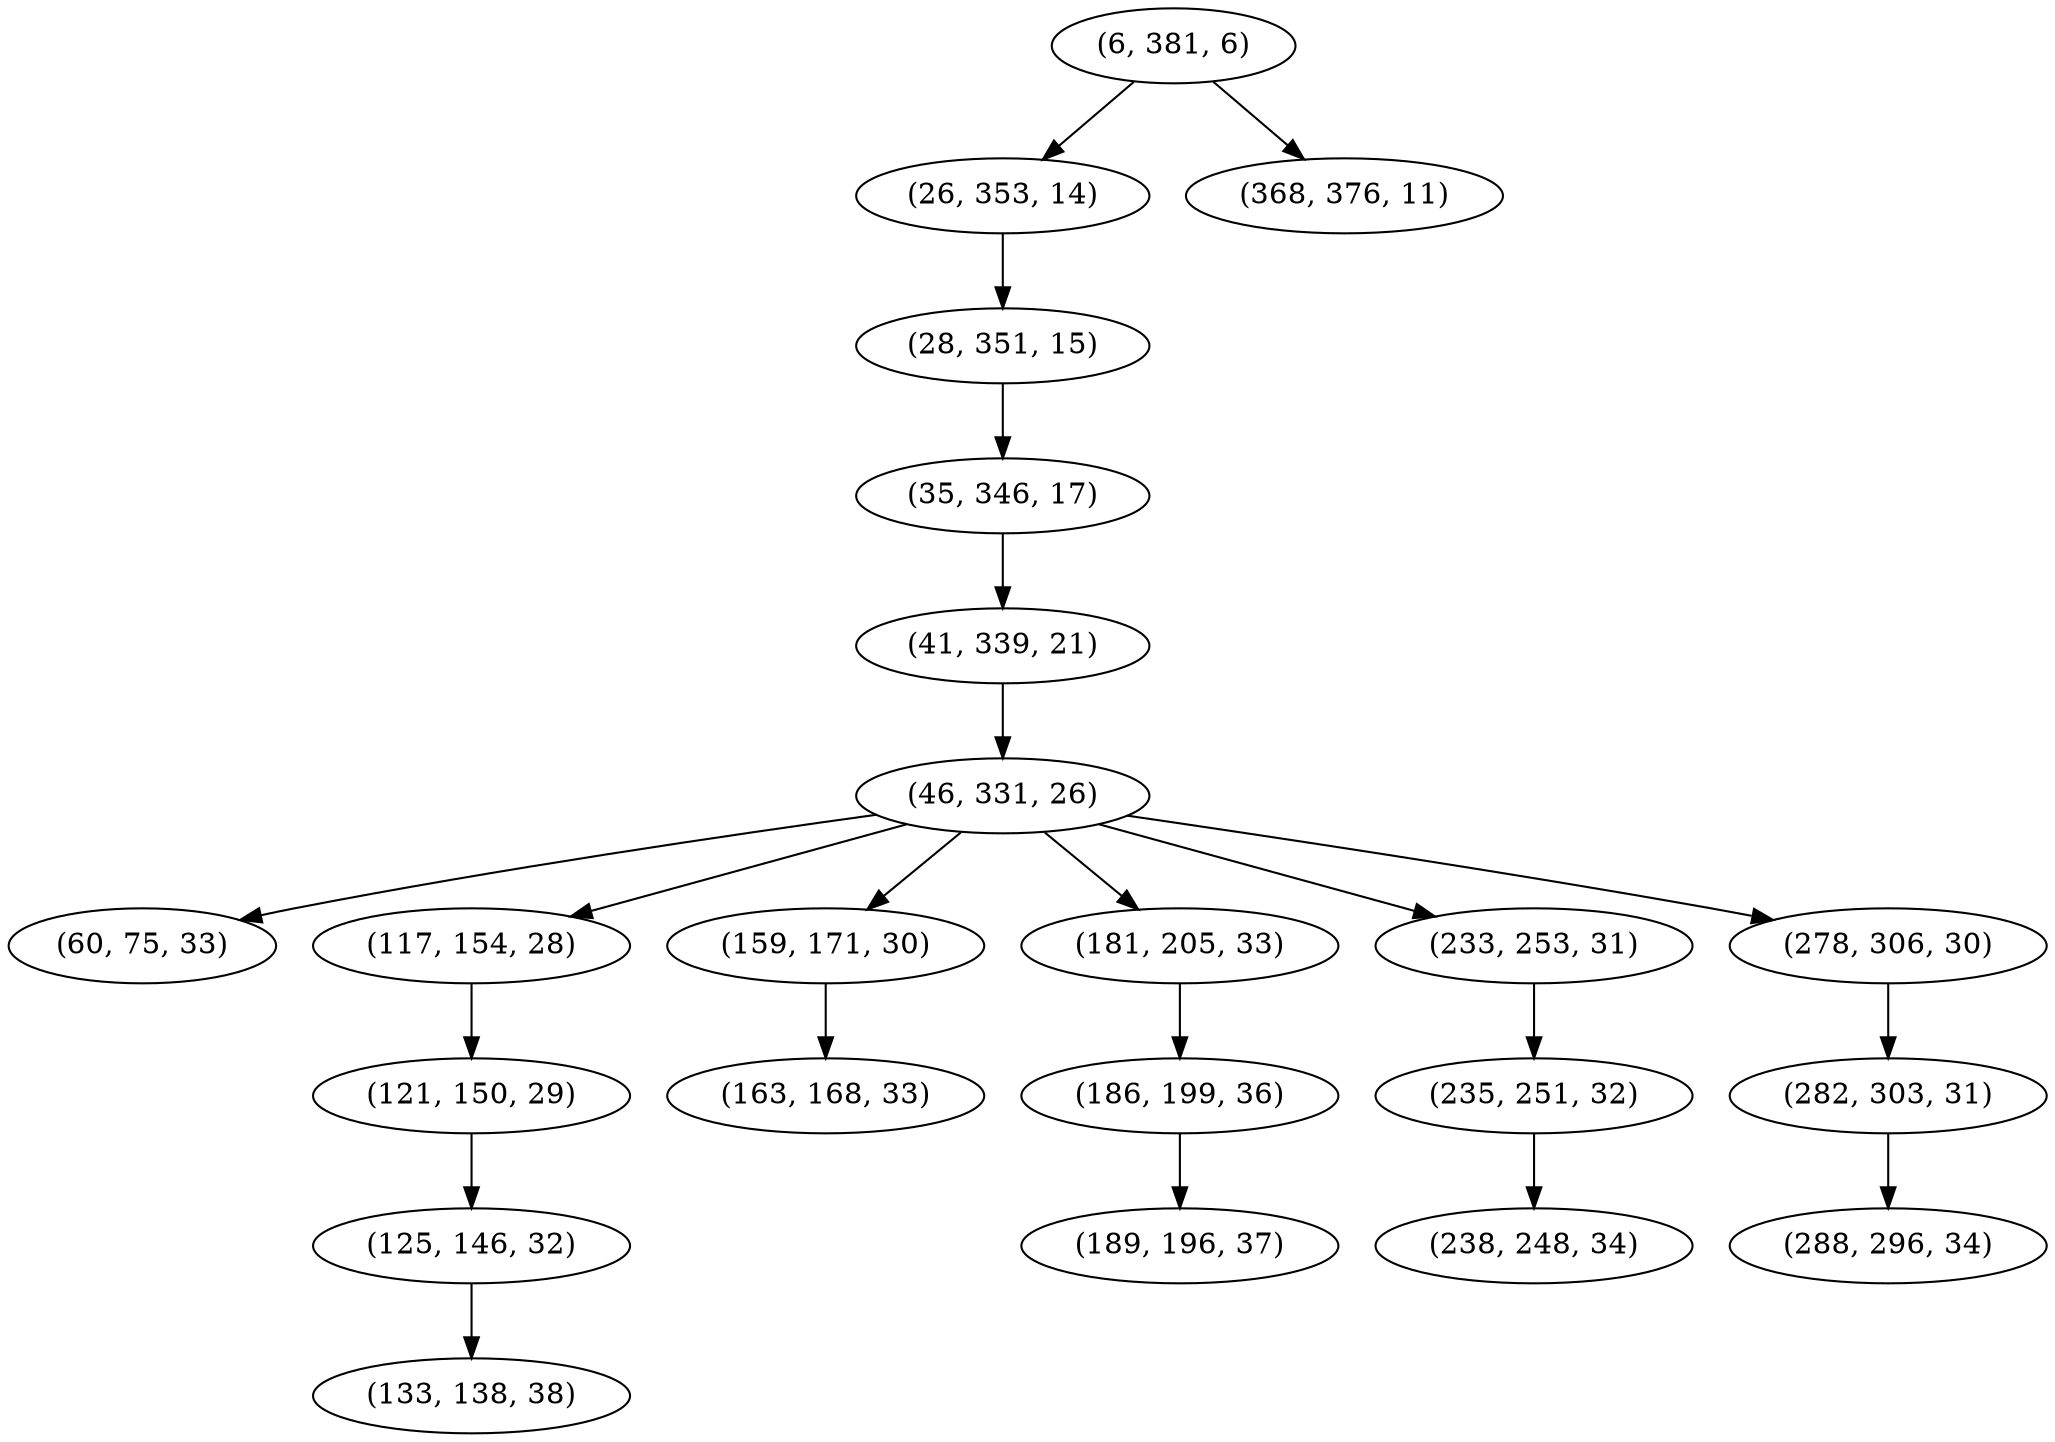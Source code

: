 digraph tree {
    "(6, 381, 6)";
    "(26, 353, 14)";
    "(28, 351, 15)";
    "(35, 346, 17)";
    "(41, 339, 21)";
    "(46, 331, 26)";
    "(60, 75, 33)";
    "(117, 154, 28)";
    "(121, 150, 29)";
    "(125, 146, 32)";
    "(133, 138, 38)";
    "(159, 171, 30)";
    "(163, 168, 33)";
    "(181, 205, 33)";
    "(186, 199, 36)";
    "(189, 196, 37)";
    "(233, 253, 31)";
    "(235, 251, 32)";
    "(238, 248, 34)";
    "(278, 306, 30)";
    "(282, 303, 31)";
    "(288, 296, 34)";
    "(368, 376, 11)";
    "(6, 381, 6)" -> "(26, 353, 14)";
    "(6, 381, 6)" -> "(368, 376, 11)";
    "(26, 353, 14)" -> "(28, 351, 15)";
    "(28, 351, 15)" -> "(35, 346, 17)";
    "(35, 346, 17)" -> "(41, 339, 21)";
    "(41, 339, 21)" -> "(46, 331, 26)";
    "(46, 331, 26)" -> "(60, 75, 33)";
    "(46, 331, 26)" -> "(117, 154, 28)";
    "(46, 331, 26)" -> "(159, 171, 30)";
    "(46, 331, 26)" -> "(181, 205, 33)";
    "(46, 331, 26)" -> "(233, 253, 31)";
    "(46, 331, 26)" -> "(278, 306, 30)";
    "(117, 154, 28)" -> "(121, 150, 29)";
    "(121, 150, 29)" -> "(125, 146, 32)";
    "(125, 146, 32)" -> "(133, 138, 38)";
    "(159, 171, 30)" -> "(163, 168, 33)";
    "(181, 205, 33)" -> "(186, 199, 36)";
    "(186, 199, 36)" -> "(189, 196, 37)";
    "(233, 253, 31)" -> "(235, 251, 32)";
    "(235, 251, 32)" -> "(238, 248, 34)";
    "(278, 306, 30)" -> "(282, 303, 31)";
    "(282, 303, 31)" -> "(288, 296, 34)";
}
